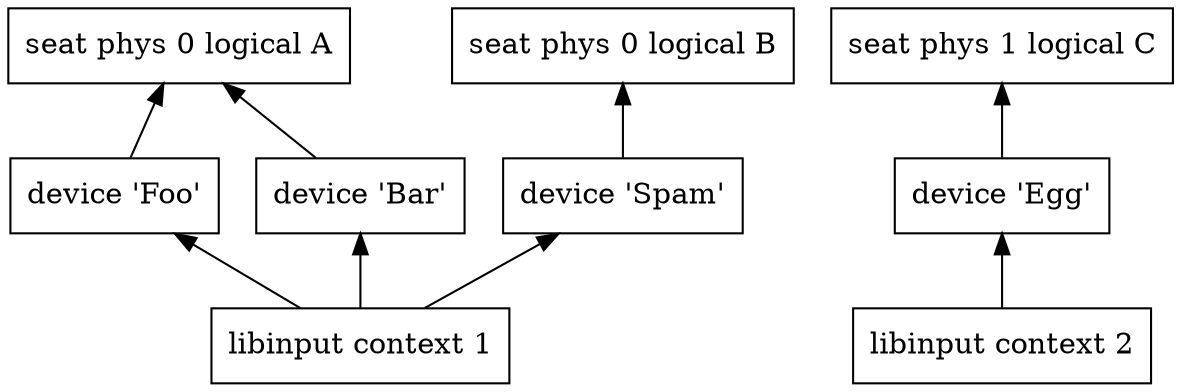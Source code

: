 digraph seats_libinput
{
  rankdir="BT";
  node [
    shape="box";
  ]

  ctx1 [label="libinput context 1"; URL="\ref libinput"];
  ctx2 [label="libinput context 2"; URL="\ref libinput"];

  seat0 [ label="seat phys 0 logical A"];
  seat1 [ label="seat phys 0 logical B"];
  seat2 [ label="seat phys 1 logical C"];

  dev1 [label="device 'Foo'"];
  dev2 [label="device 'Bar'"];
  dev3 [label="device 'Spam'"];
  dev4 [label="device 'Egg'"];

  ctx1 -> dev1
  ctx1 -> dev2
  ctx1 -> dev3
  ctx2 -> dev4

  dev1 -> seat0
  dev2 -> seat0
  dev3 -> seat1
  dev4 -> seat2
}
